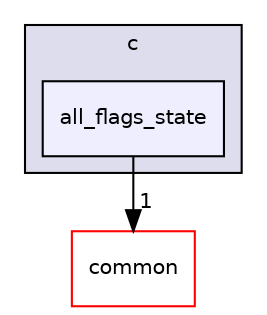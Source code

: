 digraph "include/launchdarkly/server_side/bindings/c/all_flags_state" {
  compound=true
  node [ fontsize="10", fontname="Helvetica"];
  edge [ labelfontsize="10", labelfontname="Helvetica"];
  subgraph clusterdir_13b523482d186c9527fb1838247a5093 {
    graph [ bgcolor="#ddddee", pencolor="black", label="c" fontname="Helvetica", fontsize="10", URL="dir_13b523482d186c9527fb1838247a5093.html"]
  dir_d1f5198fbe556edf872e4ea3efa84eb9 [shape=box, label="all_flags_state", style="filled", fillcolor="#eeeeff", pencolor="black", URL="dir_d1f5198fbe556edf872e4ea3efa84eb9.html"];
  }
  dir_bdd9a5d540de89e9fe90efdfc6973a4f [shape=box label="common" fillcolor="white" style="filled" color="red" URL="dir_bdd9a5d540de89e9fe90efdfc6973a4f.html"];
  dir_d1f5198fbe556edf872e4ea3efa84eb9->dir_bdd9a5d540de89e9fe90efdfc6973a4f [headlabel="1", labeldistance=1.5 headhref="dir_000034_000000.html"];
}
